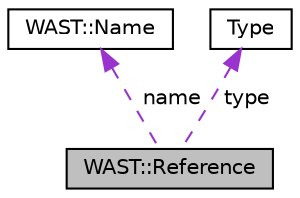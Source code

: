 digraph "WAST::Reference"
{
  edge [fontname="Helvetica",fontsize="10",labelfontname="Helvetica",labelfontsize="10"];
  node [fontname="Helvetica",fontsize="10",shape=record];
  Node1 [label="WAST::Reference",height=0.2,width=0.4,color="black", fillcolor="grey75", style="filled", fontcolor="black"];
  Node2 -> Node1 [dir="back",color="darkorchid3",fontsize="10",style="dashed",label=" name" ,fontname="Helvetica"];
  Node2 [label="WAST::Name",height=0.2,width=0.4,color="black", fillcolor="white", style="filled",URL="$struct_w_a_s_t_1_1_name.html"];
  Node3 -> Node1 [dir="back",color="darkorchid3",fontsize="10",style="dashed",label=" type" ,fontname="Helvetica"];
  Node3 [label="Type",height=0.2,width=0.4,color="black", fillcolor="white", style="filled",URL="$struct_type.html"];
}
